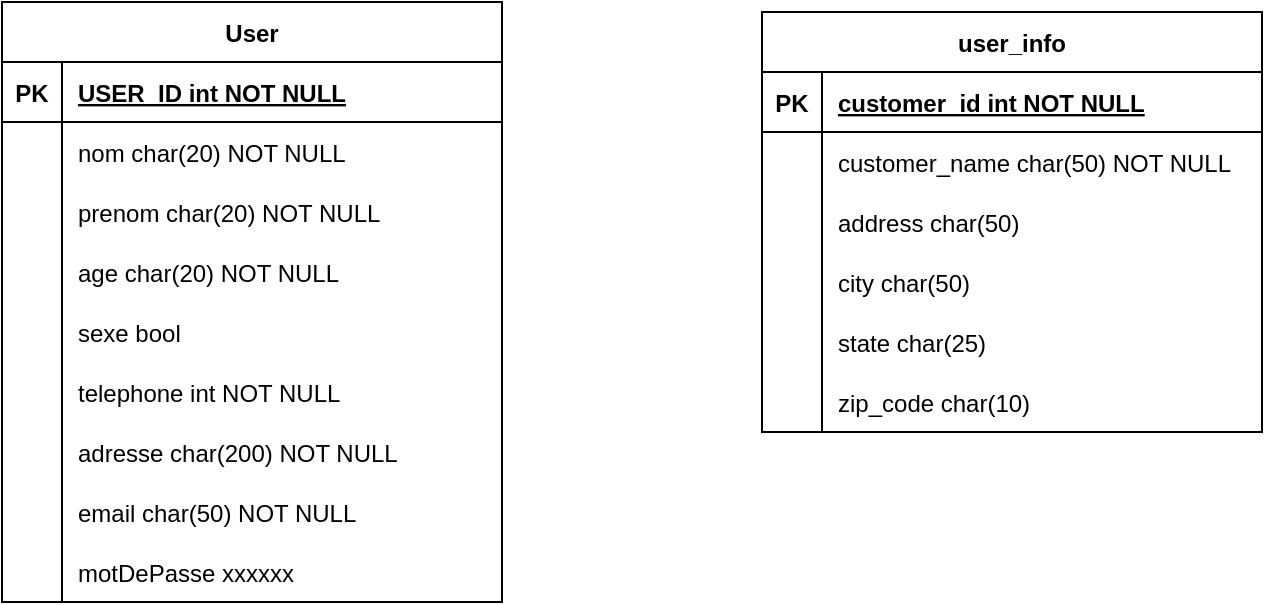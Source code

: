 <mxfile version="24.4.15" type="device">
  <diagram name="Page-1" id="nmwmykqOQvWTmROrIHBU">
    <mxGraphModel dx="1035" dy="501" grid="1" gridSize="10" guides="1" tooltips="1" connect="1" arrows="1" fold="1" page="1" pageScale="1" pageWidth="827" pageHeight="1169" math="0" shadow="0">
      <root>
        <mxCell id="0" />
        <mxCell id="1" parent="0" />
        <mxCell id="Epq9CqeWBWXtc94NanWE-88" value="user_info" style="shape=table;startSize=30;container=1;collapsible=1;childLayout=tableLayout;fixedRows=1;rowLines=0;fontStyle=1;align=center;resizeLast=1;" parent="1" vertex="1">
          <mxGeometry x="480" y="150" width="250" height="210.0" as="geometry" />
        </mxCell>
        <mxCell id="Epq9CqeWBWXtc94NanWE-89" value="" style="shape=tableRow;horizontal=0;startSize=0;swimlaneHead=0;swimlaneBody=0;fillColor=none;collapsible=0;dropTarget=0;points=[[0,0.5],[1,0.5]];portConstraint=eastwest;strokeColor=inherit;top=0;left=0;right=0;bottom=1;" parent="Epq9CqeWBWXtc94NanWE-88" vertex="1">
          <mxGeometry y="30" width="250" height="30" as="geometry" />
        </mxCell>
        <mxCell id="Epq9CqeWBWXtc94NanWE-90" value="PK" style="shape=partialRectangle;overflow=hidden;connectable=0;fillColor=none;strokeColor=inherit;top=0;left=0;bottom=0;right=0;fontStyle=1;" parent="Epq9CqeWBWXtc94NanWE-89" vertex="1">
          <mxGeometry width="30" height="30" as="geometry">
            <mxRectangle width="30" height="30" as="alternateBounds" />
          </mxGeometry>
        </mxCell>
        <mxCell id="Epq9CqeWBWXtc94NanWE-91" value="customer_id int NOT NULL " style="shape=partialRectangle;overflow=hidden;connectable=0;fillColor=none;align=left;strokeColor=inherit;top=0;left=0;bottom=0;right=0;spacingLeft=6;fontStyle=5;" parent="Epq9CqeWBWXtc94NanWE-89" vertex="1">
          <mxGeometry x="30" width="220" height="30" as="geometry">
            <mxRectangle width="220" height="30" as="alternateBounds" />
          </mxGeometry>
        </mxCell>
        <mxCell id="Epq9CqeWBWXtc94NanWE-92" value="" style="shape=tableRow;horizontal=0;startSize=0;swimlaneHead=0;swimlaneBody=0;fillColor=none;collapsible=0;dropTarget=0;points=[[0,0.5],[1,0.5]];portConstraint=eastwest;strokeColor=inherit;top=0;left=0;right=0;bottom=0;" parent="Epq9CqeWBWXtc94NanWE-88" vertex="1">
          <mxGeometry y="60" width="250" height="30" as="geometry" />
        </mxCell>
        <mxCell id="Epq9CqeWBWXtc94NanWE-93" value="" style="shape=partialRectangle;overflow=hidden;connectable=0;fillColor=none;strokeColor=inherit;top=0;left=0;bottom=0;right=0;" parent="Epq9CqeWBWXtc94NanWE-92" vertex="1">
          <mxGeometry width="30" height="30" as="geometry">
            <mxRectangle width="30" height="30" as="alternateBounds" />
          </mxGeometry>
        </mxCell>
        <mxCell id="Epq9CqeWBWXtc94NanWE-94" value="customer_name char(50) NOT NULL" style="shape=partialRectangle;overflow=hidden;connectable=0;fillColor=none;align=left;strokeColor=inherit;top=0;left=0;bottom=0;right=0;spacingLeft=6;" parent="Epq9CqeWBWXtc94NanWE-92" vertex="1">
          <mxGeometry x="30" width="220" height="30" as="geometry">
            <mxRectangle width="220" height="30" as="alternateBounds" />
          </mxGeometry>
        </mxCell>
        <mxCell id="Epq9CqeWBWXtc94NanWE-95" value="" style="shape=tableRow;horizontal=0;startSize=0;swimlaneHead=0;swimlaneBody=0;fillColor=none;collapsible=0;dropTarget=0;points=[[0,0.5],[1,0.5]];portConstraint=eastwest;strokeColor=inherit;top=0;left=0;right=0;bottom=0;" parent="Epq9CqeWBWXtc94NanWE-88" vertex="1">
          <mxGeometry y="90" width="250" height="30" as="geometry" />
        </mxCell>
        <mxCell id="Epq9CqeWBWXtc94NanWE-96" value="" style="shape=partialRectangle;overflow=hidden;connectable=0;fillColor=none;strokeColor=inherit;top=0;left=0;bottom=0;right=0;" parent="Epq9CqeWBWXtc94NanWE-95" vertex="1">
          <mxGeometry width="30" height="30" as="geometry">
            <mxRectangle width="30" height="30" as="alternateBounds" />
          </mxGeometry>
        </mxCell>
        <mxCell id="Epq9CqeWBWXtc94NanWE-97" value="address char(50)" style="shape=partialRectangle;overflow=hidden;connectable=0;fillColor=none;align=left;strokeColor=inherit;top=0;left=0;bottom=0;right=0;spacingLeft=6;" parent="Epq9CqeWBWXtc94NanWE-95" vertex="1">
          <mxGeometry x="30" width="220" height="30" as="geometry">
            <mxRectangle width="220" height="30" as="alternateBounds" />
          </mxGeometry>
        </mxCell>
        <mxCell id="Epq9CqeWBWXtc94NanWE-98" value="" style="shape=tableRow;horizontal=0;startSize=0;swimlaneHead=0;swimlaneBody=0;fillColor=none;collapsible=0;dropTarget=0;points=[[0,0.5],[1,0.5]];portConstraint=eastwest;strokeColor=inherit;top=0;left=0;right=0;bottom=0;" parent="Epq9CqeWBWXtc94NanWE-88" vertex="1">
          <mxGeometry y="120" width="250" height="30" as="geometry" />
        </mxCell>
        <mxCell id="Epq9CqeWBWXtc94NanWE-99" value="" style="shape=partialRectangle;overflow=hidden;connectable=0;fillColor=none;strokeColor=inherit;top=0;left=0;bottom=0;right=0;" parent="Epq9CqeWBWXtc94NanWE-98" vertex="1">
          <mxGeometry width="30" height="30" as="geometry">
            <mxRectangle width="30" height="30" as="alternateBounds" />
          </mxGeometry>
        </mxCell>
        <mxCell id="Epq9CqeWBWXtc94NanWE-100" value="city char(50)" style="shape=partialRectangle;overflow=hidden;connectable=0;fillColor=none;align=left;strokeColor=inherit;top=0;left=0;bottom=0;right=0;spacingLeft=6;" parent="Epq9CqeWBWXtc94NanWE-98" vertex="1">
          <mxGeometry x="30" width="220" height="30" as="geometry">
            <mxRectangle width="220" height="30" as="alternateBounds" />
          </mxGeometry>
        </mxCell>
        <mxCell id="Epq9CqeWBWXtc94NanWE-101" value="" style="shape=tableRow;horizontal=0;startSize=0;swimlaneHead=0;swimlaneBody=0;fillColor=none;collapsible=0;dropTarget=0;points=[[0,0.5],[1,0.5]];portConstraint=eastwest;strokeColor=inherit;top=0;left=0;right=0;bottom=0;" parent="Epq9CqeWBWXtc94NanWE-88" vertex="1">
          <mxGeometry y="150" width="250" height="30" as="geometry" />
        </mxCell>
        <mxCell id="Epq9CqeWBWXtc94NanWE-102" value="" style="shape=partialRectangle;overflow=hidden;connectable=0;fillColor=none;strokeColor=inherit;top=0;left=0;bottom=0;right=0;" parent="Epq9CqeWBWXtc94NanWE-101" vertex="1">
          <mxGeometry width="30" height="30" as="geometry">
            <mxRectangle width="30" height="30" as="alternateBounds" />
          </mxGeometry>
        </mxCell>
        <mxCell id="Epq9CqeWBWXtc94NanWE-103" value="state char(25)" style="shape=partialRectangle;overflow=hidden;connectable=0;fillColor=none;align=left;strokeColor=inherit;top=0;left=0;bottom=0;right=0;spacingLeft=6;" parent="Epq9CqeWBWXtc94NanWE-101" vertex="1">
          <mxGeometry x="30" width="220" height="30" as="geometry">
            <mxRectangle width="220" height="30" as="alternateBounds" />
          </mxGeometry>
        </mxCell>
        <mxCell id="Epq9CqeWBWXtc94NanWE-104" value="" style="shape=tableRow;horizontal=0;startSize=0;swimlaneHead=0;swimlaneBody=0;fillColor=none;collapsible=0;dropTarget=0;points=[[0,0.5],[1,0.5]];portConstraint=eastwest;strokeColor=inherit;top=0;left=0;right=0;bottom=0;" parent="Epq9CqeWBWXtc94NanWE-88" vertex="1">
          <mxGeometry y="180" width="250" height="30" as="geometry" />
        </mxCell>
        <mxCell id="Epq9CqeWBWXtc94NanWE-105" value="" style="shape=partialRectangle;overflow=hidden;connectable=0;fillColor=none;strokeColor=inherit;top=0;left=0;bottom=0;right=0;" parent="Epq9CqeWBWXtc94NanWE-104" vertex="1">
          <mxGeometry width="30" height="30" as="geometry">
            <mxRectangle width="30" height="30" as="alternateBounds" />
          </mxGeometry>
        </mxCell>
        <mxCell id="Epq9CqeWBWXtc94NanWE-106" value="zip_code char(10)" style="shape=partialRectangle;overflow=hidden;connectable=0;fillColor=none;align=left;strokeColor=inherit;top=0;left=0;bottom=0;right=0;spacingLeft=6;" parent="Epq9CqeWBWXtc94NanWE-104" vertex="1">
          <mxGeometry x="30" width="220" height="30" as="geometry">
            <mxRectangle width="220" height="30" as="alternateBounds" />
          </mxGeometry>
        </mxCell>
        <mxCell id="Epq9CqeWBWXtc94NanWE-117" value="" style="shape=partialRectangle;overflow=hidden;connectable=0;fillColor=none;strokeColor=inherit;top=0;left=0;bottom=0;right=0;" parent="1" vertex="1">
          <mxGeometry x="150" y="310" width="30" height="30" as="geometry">
            <mxRectangle width="30" height="30" as="alternateBounds" />
          </mxGeometry>
        </mxCell>
        <mxCell id="Epq9CqeWBWXtc94NanWE-78" value="User" style="shape=table;startSize=30;container=1;collapsible=1;childLayout=tableLayout;fixedRows=1;rowLines=0;fontStyle=1;align=center;resizeLast=1;rounded=0;" parent="1" vertex="1">
          <mxGeometry x="100" y="145" width="250" height="300" as="geometry">
            <mxRectangle x="150" y="180" width="70" height="30" as="alternateBounds" />
          </mxGeometry>
        </mxCell>
        <mxCell id="Epq9CqeWBWXtc94NanWE-79" value="" style="shape=tableRow;horizontal=0;startSize=0;swimlaneHead=0;swimlaneBody=0;fillColor=none;collapsible=0;dropTarget=0;points=[[0,0.5],[1,0.5]];portConstraint=eastwest;strokeColor=inherit;top=0;left=0;right=0;bottom=1;" parent="Epq9CqeWBWXtc94NanWE-78" vertex="1">
          <mxGeometry y="30" width="250" height="30" as="geometry" />
        </mxCell>
        <mxCell id="Epq9CqeWBWXtc94NanWE-80" value="PK" style="shape=partialRectangle;overflow=hidden;connectable=0;fillColor=none;strokeColor=inherit;top=0;left=0;bottom=0;right=0;fontStyle=1;" parent="Epq9CqeWBWXtc94NanWE-79" vertex="1">
          <mxGeometry width="30" height="30" as="geometry">
            <mxRectangle width="30" height="30" as="alternateBounds" />
          </mxGeometry>
        </mxCell>
        <mxCell id="Epq9CqeWBWXtc94NanWE-81" value="USER_ID int NOT NULL" style="shape=partialRectangle;overflow=hidden;connectable=0;fillColor=none;align=left;strokeColor=inherit;top=0;left=0;bottom=0;right=0;spacingLeft=6;fontStyle=5;" parent="Epq9CqeWBWXtc94NanWE-79" vertex="1">
          <mxGeometry x="30" width="220" height="30" as="geometry">
            <mxRectangle width="220" height="30" as="alternateBounds" />
          </mxGeometry>
        </mxCell>
        <mxCell id="Epq9CqeWBWXtc94NanWE-82" value="" style="shape=tableRow;horizontal=0;startSize=0;swimlaneHead=0;swimlaneBody=0;fillColor=none;collapsible=0;dropTarget=0;points=[[0,0.5],[1,0.5]];portConstraint=eastwest;strokeColor=inherit;top=0;left=0;right=0;bottom=0;" parent="Epq9CqeWBWXtc94NanWE-78" vertex="1">
          <mxGeometry y="60" width="250" height="30" as="geometry" />
        </mxCell>
        <mxCell id="Epq9CqeWBWXtc94NanWE-83" value="" style="shape=partialRectangle;overflow=hidden;connectable=0;fillColor=none;strokeColor=inherit;top=0;left=0;bottom=0;right=0;" parent="Epq9CqeWBWXtc94NanWE-82" vertex="1">
          <mxGeometry width="30" height="30" as="geometry">
            <mxRectangle width="30" height="30" as="alternateBounds" />
          </mxGeometry>
        </mxCell>
        <mxCell id="Epq9CqeWBWXtc94NanWE-84" value="nom char(20) NOT NULL" style="shape=partialRectangle;overflow=hidden;connectable=0;fillColor=none;align=left;strokeColor=inherit;top=0;left=0;bottom=0;right=0;spacingLeft=6;" parent="Epq9CqeWBWXtc94NanWE-82" vertex="1">
          <mxGeometry x="30" width="220" height="30" as="geometry">
            <mxRectangle width="220" height="30" as="alternateBounds" />
          </mxGeometry>
        </mxCell>
        <mxCell id="Epq9CqeWBWXtc94NanWE-119" style="shape=tableRow;horizontal=0;startSize=0;swimlaneHead=0;swimlaneBody=0;fillColor=none;collapsible=0;dropTarget=0;points=[[0,0.5],[1,0.5]];portConstraint=eastwest;strokeColor=inherit;top=0;left=0;right=0;bottom=0;" parent="Epq9CqeWBWXtc94NanWE-78" vertex="1">
          <mxGeometry y="90" width="250" height="30" as="geometry" />
        </mxCell>
        <mxCell id="Epq9CqeWBWXtc94NanWE-120" style="shape=partialRectangle;overflow=hidden;connectable=0;fillColor=none;strokeColor=inherit;top=0;left=0;bottom=0;right=0;" parent="Epq9CqeWBWXtc94NanWE-119" vertex="1">
          <mxGeometry width="30" height="30" as="geometry">
            <mxRectangle width="30" height="30" as="alternateBounds" />
          </mxGeometry>
        </mxCell>
        <mxCell id="Epq9CqeWBWXtc94NanWE-121" value="prenom char(20) NOT NULL" style="shape=partialRectangle;overflow=hidden;connectable=0;fillColor=none;align=left;strokeColor=inherit;top=0;left=0;bottom=0;right=0;spacingLeft=6;" parent="Epq9CqeWBWXtc94NanWE-119" vertex="1">
          <mxGeometry x="30" width="220" height="30" as="geometry">
            <mxRectangle width="220" height="30" as="alternateBounds" />
          </mxGeometry>
        </mxCell>
        <mxCell id="Epq9CqeWBWXtc94NanWE-85" value="" style="shape=tableRow;horizontal=0;startSize=0;swimlaneHead=0;swimlaneBody=0;fillColor=none;collapsible=0;dropTarget=0;points=[[0,0.5],[1,0.5]];portConstraint=eastwest;strokeColor=inherit;top=0;left=0;right=0;bottom=0;" parent="Epq9CqeWBWXtc94NanWE-78" vertex="1">
          <mxGeometry y="120" width="250" height="30" as="geometry" />
        </mxCell>
        <mxCell id="Epq9CqeWBWXtc94NanWE-86" value="" style="shape=partialRectangle;overflow=hidden;connectable=0;fillColor=none;strokeColor=inherit;top=0;left=0;bottom=0;right=0;" parent="Epq9CqeWBWXtc94NanWE-85" vertex="1">
          <mxGeometry width="30" height="30" as="geometry">
            <mxRectangle width="30" height="30" as="alternateBounds" />
          </mxGeometry>
        </mxCell>
        <mxCell id="Epq9CqeWBWXtc94NanWE-87" value="age char(20) NOT NULL" style="shape=partialRectangle;overflow=hidden;connectable=0;fillColor=none;align=left;strokeColor=inherit;top=0;left=0;bottom=0;right=0;spacingLeft=6;" parent="Epq9CqeWBWXtc94NanWE-85" vertex="1">
          <mxGeometry x="30" width="220" height="30" as="geometry">
            <mxRectangle width="220" height="30" as="alternateBounds" />
          </mxGeometry>
        </mxCell>
        <mxCell id="Epq9CqeWBWXtc94NanWE-128" style="shape=tableRow;horizontal=0;startSize=0;swimlaneHead=0;swimlaneBody=0;fillColor=none;collapsible=0;dropTarget=0;points=[[0,0.5],[1,0.5]];portConstraint=eastwest;strokeColor=inherit;top=0;left=0;right=0;bottom=0;" parent="Epq9CqeWBWXtc94NanWE-78" vertex="1">
          <mxGeometry y="150" width="250" height="30" as="geometry" />
        </mxCell>
        <mxCell id="Epq9CqeWBWXtc94NanWE-129" style="shape=partialRectangle;overflow=hidden;connectable=0;fillColor=none;strokeColor=inherit;top=0;left=0;bottom=0;right=0;" parent="Epq9CqeWBWXtc94NanWE-128" vertex="1">
          <mxGeometry width="30" height="30" as="geometry">
            <mxRectangle width="30" height="30" as="alternateBounds" />
          </mxGeometry>
        </mxCell>
        <mxCell id="Epq9CqeWBWXtc94NanWE-130" value="sexe bool " style="shape=partialRectangle;overflow=hidden;connectable=0;fillColor=none;align=left;strokeColor=inherit;top=0;left=0;bottom=0;right=0;spacingLeft=6;" parent="Epq9CqeWBWXtc94NanWE-128" vertex="1">
          <mxGeometry x="30" width="220" height="30" as="geometry">
            <mxRectangle width="220" height="30" as="alternateBounds" />
          </mxGeometry>
        </mxCell>
        <mxCell id="Epq9CqeWBWXtc94NanWE-140" style="shape=tableRow;horizontal=0;startSize=0;swimlaneHead=0;swimlaneBody=0;fillColor=none;collapsible=0;dropTarget=0;points=[[0,0.5],[1,0.5]];portConstraint=eastwest;strokeColor=inherit;top=0;left=0;right=0;bottom=0;" parent="Epq9CqeWBWXtc94NanWE-78" vertex="1">
          <mxGeometry y="180" width="250" height="30" as="geometry" />
        </mxCell>
        <mxCell id="Epq9CqeWBWXtc94NanWE-141" style="shape=partialRectangle;overflow=hidden;connectable=0;fillColor=none;strokeColor=inherit;top=0;left=0;bottom=0;right=0;" parent="Epq9CqeWBWXtc94NanWE-140" vertex="1">
          <mxGeometry width="30" height="30" as="geometry">
            <mxRectangle width="30" height="30" as="alternateBounds" />
          </mxGeometry>
        </mxCell>
        <mxCell id="Epq9CqeWBWXtc94NanWE-142" value="telephone int NOT NULL" style="shape=partialRectangle;overflow=hidden;connectable=0;fillColor=none;align=left;strokeColor=inherit;top=0;left=0;bottom=0;right=0;spacingLeft=6;" parent="Epq9CqeWBWXtc94NanWE-140" vertex="1">
          <mxGeometry x="30" width="220" height="30" as="geometry">
            <mxRectangle width="220" height="30" as="alternateBounds" />
          </mxGeometry>
        </mxCell>
        <mxCell id="Epq9CqeWBWXtc94NanWE-137" style="shape=tableRow;horizontal=0;startSize=0;swimlaneHead=0;swimlaneBody=0;fillColor=none;collapsible=0;dropTarget=0;points=[[0,0.5],[1,0.5]];portConstraint=eastwest;strokeColor=inherit;top=0;left=0;right=0;bottom=0;" parent="Epq9CqeWBWXtc94NanWE-78" vertex="1">
          <mxGeometry y="210" width="250" height="30" as="geometry" />
        </mxCell>
        <mxCell id="Epq9CqeWBWXtc94NanWE-138" style="shape=partialRectangle;overflow=hidden;connectable=0;fillColor=none;strokeColor=inherit;top=0;left=0;bottom=0;right=0;" parent="Epq9CqeWBWXtc94NanWE-137" vertex="1">
          <mxGeometry width="30" height="30" as="geometry">
            <mxRectangle width="30" height="30" as="alternateBounds" />
          </mxGeometry>
        </mxCell>
        <mxCell id="Epq9CqeWBWXtc94NanWE-139" value="adresse char(200) NOT NULL" style="shape=partialRectangle;overflow=hidden;connectable=0;fillColor=none;align=left;strokeColor=inherit;top=0;left=0;bottom=0;right=0;spacingLeft=6;" parent="Epq9CqeWBWXtc94NanWE-137" vertex="1">
          <mxGeometry x="30" width="220" height="30" as="geometry">
            <mxRectangle width="220" height="30" as="alternateBounds" />
          </mxGeometry>
        </mxCell>
        <mxCell id="Epq9CqeWBWXtc94NanWE-134" style="shape=tableRow;horizontal=0;startSize=0;swimlaneHead=0;swimlaneBody=0;fillColor=none;collapsible=0;dropTarget=0;points=[[0,0.5],[1,0.5]];portConstraint=eastwest;strokeColor=inherit;top=0;left=0;right=0;bottom=0;" parent="Epq9CqeWBWXtc94NanWE-78" vertex="1">
          <mxGeometry y="240" width="250" height="30" as="geometry" />
        </mxCell>
        <mxCell id="Epq9CqeWBWXtc94NanWE-135" style="shape=partialRectangle;overflow=hidden;connectable=0;fillColor=none;strokeColor=inherit;top=0;left=0;bottom=0;right=0;" parent="Epq9CqeWBWXtc94NanWE-134" vertex="1">
          <mxGeometry width="30" height="30" as="geometry">
            <mxRectangle width="30" height="30" as="alternateBounds" />
          </mxGeometry>
        </mxCell>
        <mxCell id="Epq9CqeWBWXtc94NanWE-136" value="email char(50) NOT NULL" style="shape=partialRectangle;overflow=hidden;connectable=0;fillColor=none;align=left;strokeColor=inherit;top=0;left=0;bottom=0;right=0;spacingLeft=6;" parent="Epq9CqeWBWXtc94NanWE-134" vertex="1">
          <mxGeometry x="30" width="220" height="30" as="geometry">
            <mxRectangle width="220" height="30" as="alternateBounds" />
          </mxGeometry>
        </mxCell>
        <mxCell id="Epq9CqeWBWXtc94NanWE-131" style="shape=tableRow;horizontal=0;startSize=0;swimlaneHead=0;swimlaneBody=0;fillColor=none;collapsible=0;dropTarget=0;points=[[0,0.5],[1,0.5]];portConstraint=eastwest;strokeColor=inherit;top=0;left=0;right=0;bottom=0;" parent="Epq9CqeWBWXtc94NanWE-78" vertex="1">
          <mxGeometry y="270" width="250" height="30" as="geometry" />
        </mxCell>
        <mxCell id="Epq9CqeWBWXtc94NanWE-132" style="shape=partialRectangle;overflow=hidden;connectable=0;fillColor=none;strokeColor=inherit;top=0;left=0;bottom=0;right=0;" parent="Epq9CqeWBWXtc94NanWE-131" vertex="1">
          <mxGeometry width="30" height="30" as="geometry">
            <mxRectangle width="30" height="30" as="alternateBounds" />
          </mxGeometry>
        </mxCell>
        <mxCell id="Epq9CqeWBWXtc94NanWE-133" value="motDePasse xxxxxx" style="shape=partialRectangle;overflow=hidden;connectable=0;fillColor=none;align=left;strokeColor=inherit;top=0;left=0;bottom=0;right=0;spacingLeft=6;" parent="Epq9CqeWBWXtc94NanWE-131" vertex="1">
          <mxGeometry x="30" width="220" height="30" as="geometry">
            <mxRectangle width="220" height="30" as="alternateBounds" />
          </mxGeometry>
        </mxCell>
      </root>
    </mxGraphModel>
  </diagram>
</mxfile>
